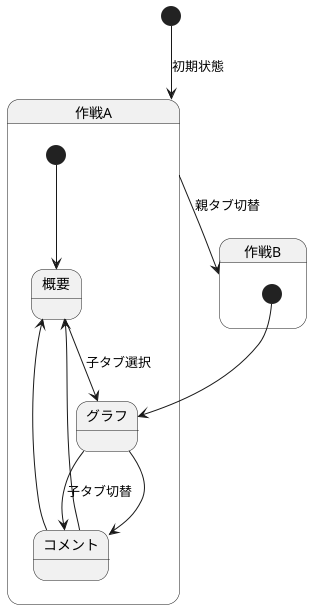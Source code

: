 @startuml 多重タブ
[*] --> 作戦A : 初期状態

state 作戦A {
  [*] --> 概要
  概要 --> グラフ : 子タブ選択
  グラフ --> コメント
  コメント --> 概要
}

作戦A --> 作戦B : 親タブ切替

state 作戦B {
  [*] --> グラフ
  グラフ --> コメント : 子タブ切替
  コメント --> 概要
}
@enduml
